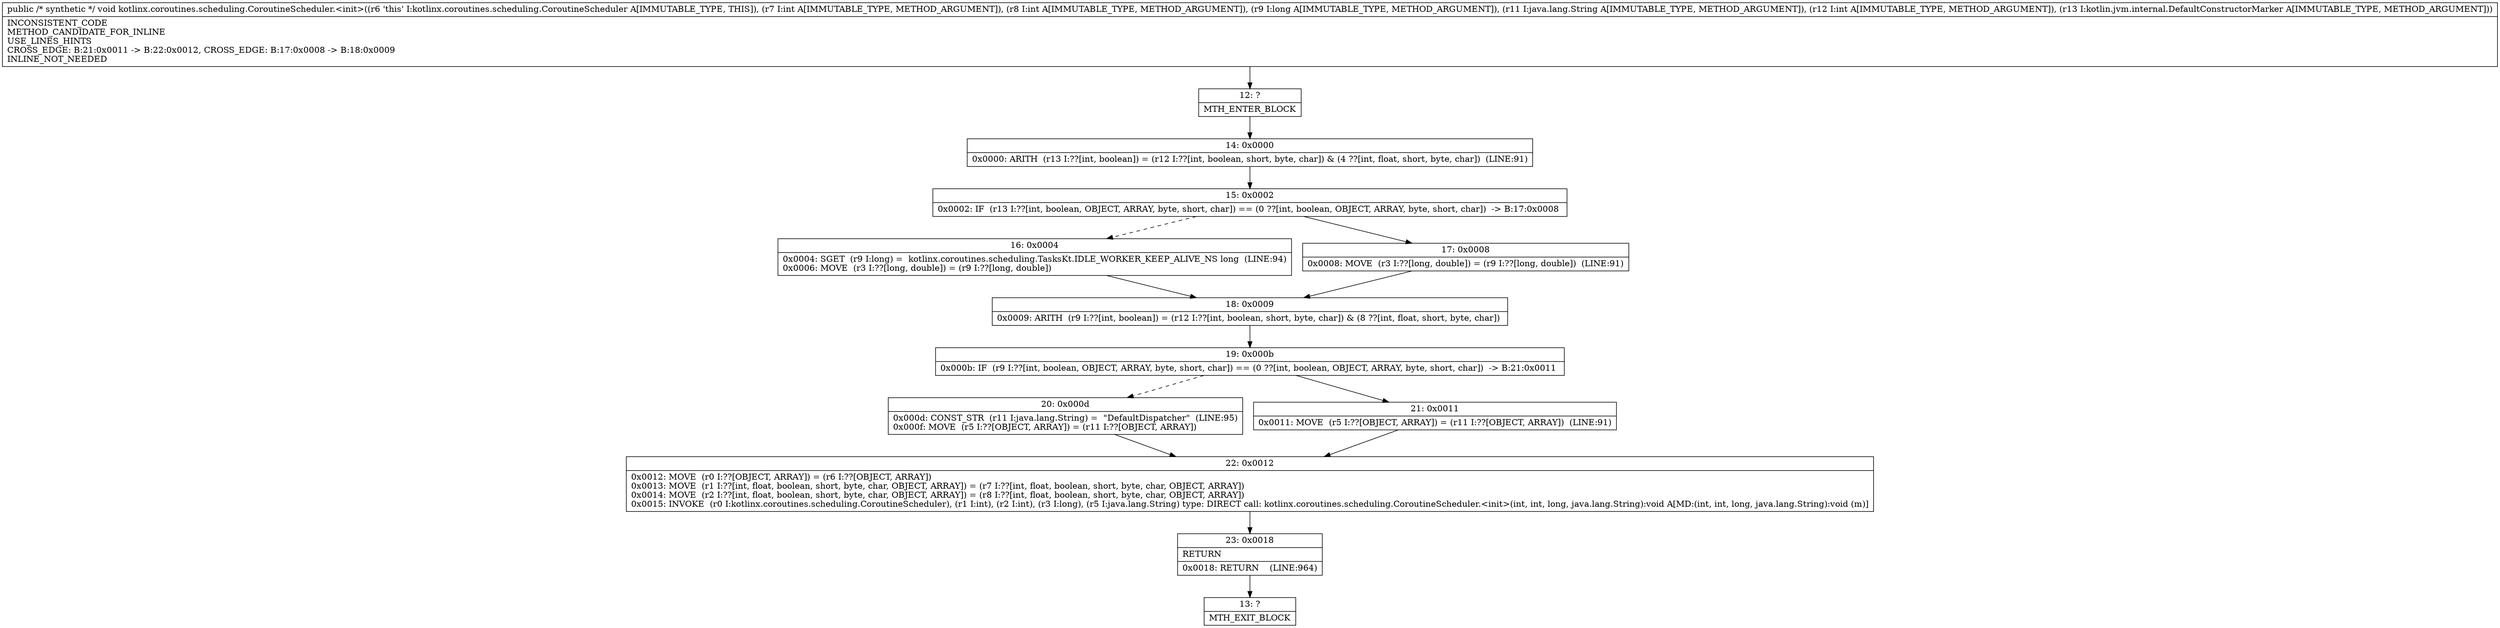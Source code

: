 digraph "CFG forkotlinx.coroutines.scheduling.CoroutineScheduler.\<init\>(IIJLjava\/lang\/String;ILkotlin\/jvm\/internal\/DefaultConstructorMarker;)V" {
Node_12 [shape=record,label="{12\:\ ?|MTH_ENTER_BLOCK\l}"];
Node_14 [shape=record,label="{14\:\ 0x0000|0x0000: ARITH  (r13 I:??[int, boolean]) = (r12 I:??[int, boolean, short, byte, char]) & (4 ??[int, float, short, byte, char])  (LINE:91)\l}"];
Node_15 [shape=record,label="{15\:\ 0x0002|0x0002: IF  (r13 I:??[int, boolean, OBJECT, ARRAY, byte, short, char]) == (0 ??[int, boolean, OBJECT, ARRAY, byte, short, char])  \-\> B:17:0x0008 \l}"];
Node_16 [shape=record,label="{16\:\ 0x0004|0x0004: SGET  (r9 I:long) =  kotlinx.coroutines.scheduling.TasksKt.IDLE_WORKER_KEEP_ALIVE_NS long  (LINE:94)\l0x0006: MOVE  (r3 I:??[long, double]) = (r9 I:??[long, double]) \l}"];
Node_18 [shape=record,label="{18\:\ 0x0009|0x0009: ARITH  (r9 I:??[int, boolean]) = (r12 I:??[int, boolean, short, byte, char]) & (8 ??[int, float, short, byte, char]) \l}"];
Node_19 [shape=record,label="{19\:\ 0x000b|0x000b: IF  (r9 I:??[int, boolean, OBJECT, ARRAY, byte, short, char]) == (0 ??[int, boolean, OBJECT, ARRAY, byte, short, char])  \-\> B:21:0x0011 \l}"];
Node_20 [shape=record,label="{20\:\ 0x000d|0x000d: CONST_STR  (r11 I:java.lang.String) =  \"DefaultDispatcher\"  (LINE:95)\l0x000f: MOVE  (r5 I:??[OBJECT, ARRAY]) = (r11 I:??[OBJECT, ARRAY]) \l}"];
Node_22 [shape=record,label="{22\:\ 0x0012|0x0012: MOVE  (r0 I:??[OBJECT, ARRAY]) = (r6 I:??[OBJECT, ARRAY]) \l0x0013: MOVE  (r1 I:??[int, float, boolean, short, byte, char, OBJECT, ARRAY]) = (r7 I:??[int, float, boolean, short, byte, char, OBJECT, ARRAY]) \l0x0014: MOVE  (r2 I:??[int, float, boolean, short, byte, char, OBJECT, ARRAY]) = (r8 I:??[int, float, boolean, short, byte, char, OBJECT, ARRAY]) \l0x0015: INVOKE  (r0 I:kotlinx.coroutines.scheduling.CoroutineScheduler), (r1 I:int), (r2 I:int), (r3 I:long), (r5 I:java.lang.String) type: DIRECT call: kotlinx.coroutines.scheduling.CoroutineScheduler.\<init\>(int, int, long, java.lang.String):void A[MD:(int, int, long, java.lang.String):void (m)]\l}"];
Node_23 [shape=record,label="{23\:\ 0x0018|RETURN\l|0x0018: RETURN    (LINE:964)\l}"];
Node_13 [shape=record,label="{13\:\ ?|MTH_EXIT_BLOCK\l}"];
Node_21 [shape=record,label="{21\:\ 0x0011|0x0011: MOVE  (r5 I:??[OBJECT, ARRAY]) = (r11 I:??[OBJECT, ARRAY])  (LINE:91)\l}"];
Node_17 [shape=record,label="{17\:\ 0x0008|0x0008: MOVE  (r3 I:??[long, double]) = (r9 I:??[long, double])  (LINE:91)\l}"];
MethodNode[shape=record,label="{public \/* synthetic *\/ void kotlinx.coroutines.scheduling.CoroutineScheduler.\<init\>((r6 'this' I:kotlinx.coroutines.scheduling.CoroutineScheduler A[IMMUTABLE_TYPE, THIS]), (r7 I:int A[IMMUTABLE_TYPE, METHOD_ARGUMENT]), (r8 I:int A[IMMUTABLE_TYPE, METHOD_ARGUMENT]), (r9 I:long A[IMMUTABLE_TYPE, METHOD_ARGUMENT]), (r11 I:java.lang.String A[IMMUTABLE_TYPE, METHOD_ARGUMENT]), (r12 I:int A[IMMUTABLE_TYPE, METHOD_ARGUMENT]), (r13 I:kotlin.jvm.internal.DefaultConstructorMarker A[IMMUTABLE_TYPE, METHOD_ARGUMENT]))  | INCONSISTENT_CODE\lMETHOD_CANDIDATE_FOR_INLINE\lUSE_LINES_HINTS\lCROSS_EDGE: B:21:0x0011 \-\> B:22:0x0012, CROSS_EDGE: B:17:0x0008 \-\> B:18:0x0009\lINLINE_NOT_NEEDED\l}"];
MethodNode -> Node_12;Node_12 -> Node_14;
Node_14 -> Node_15;
Node_15 -> Node_16[style=dashed];
Node_15 -> Node_17;
Node_16 -> Node_18;
Node_18 -> Node_19;
Node_19 -> Node_20[style=dashed];
Node_19 -> Node_21;
Node_20 -> Node_22;
Node_22 -> Node_23;
Node_23 -> Node_13;
Node_21 -> Node_22;
Node_17 -> Node_18;
}

